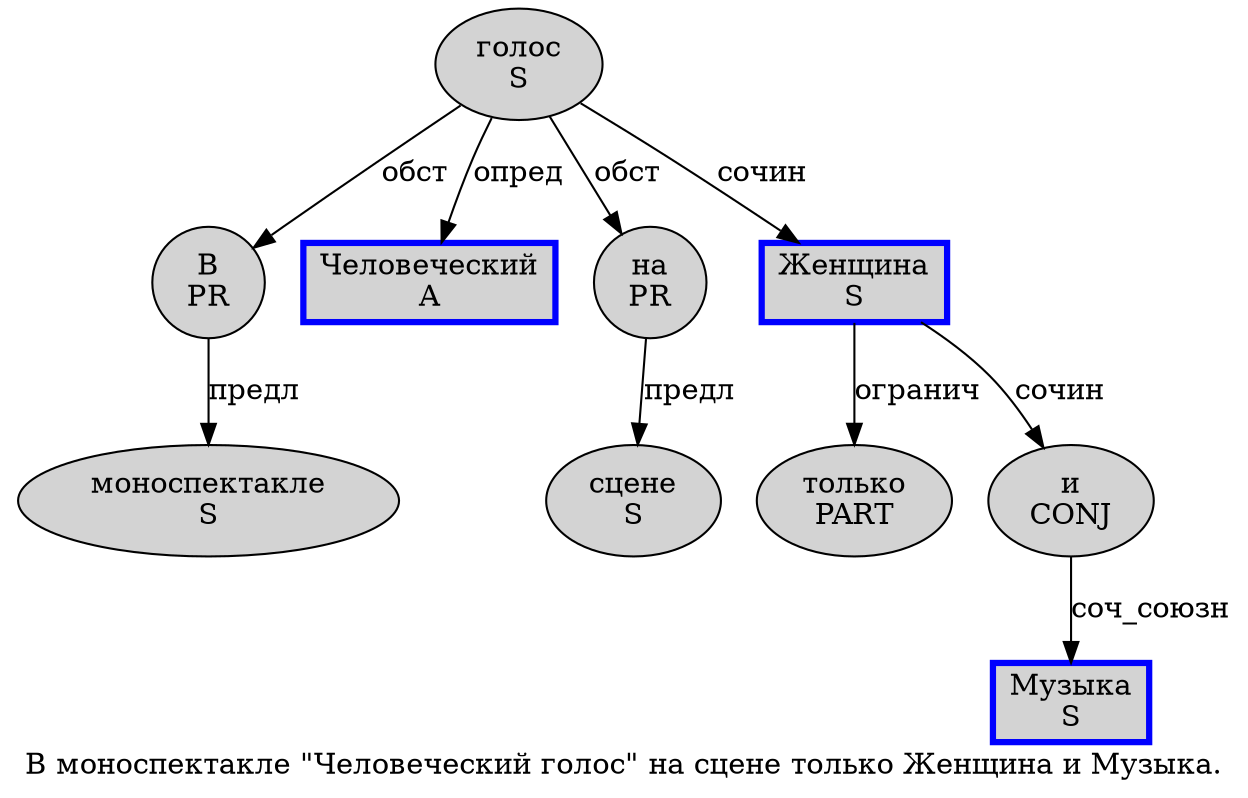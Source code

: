 digraph SENTENCE_141 {
	graph [label="В моноспектакле \"Человеческий голос\" на сцене только Женщина и Музыка."]
	node [style=filled]
		0 [label="В
PR" color="" fillcolor=lightgray penwidth=1 shape=ellipse]
		1 [label="моноспектакле
S" color="" fillcolor=lightgray penwidth=1 shape=ellipse]
		3 [label="Человеческий
A" color=blue fillcolor=lightgray penwidth=3 shape=box]
		4 [label="голос
S" color="" fillcolor=lightgray penwidth=1 shape=ellipse]
		6 [label="на
PR" color="" fillcolor=lightgray penwidth=1 shape=ellipse]
		7 [label="сцене
S" color="" fillcolor=lightgray penwidth=1 shape=ellipse]
		8 [label="только
PART" color="" fillcolor=lightgray penwidth=1 shape=ellipse]
		9 [label="Женщина
S" color=blue fillcolor=lightgray penwidth=3 shape=box]
		10 [label="и
CONJ" color="" fillcolor=lightgray penwidth=1 shape=ellipse]
		11 [label="Музыка
S" color=blue fillcolor=lightgray penwidth=3 shape=box]
			0 -> 1 [label="предл"]
			6 -> 7 [label="предл"]
			10 -> 11 [label="соч_союзн"]
			4 -> 0 [label="обст"]
			4 -> 3 [label="опред"]
			4 -> 6 [label="обст"]
			4 -> 9 [label="сочин"]
			9 -> 8 [label="огранич"]
			9 -> 10 [label="сочин"]
}
